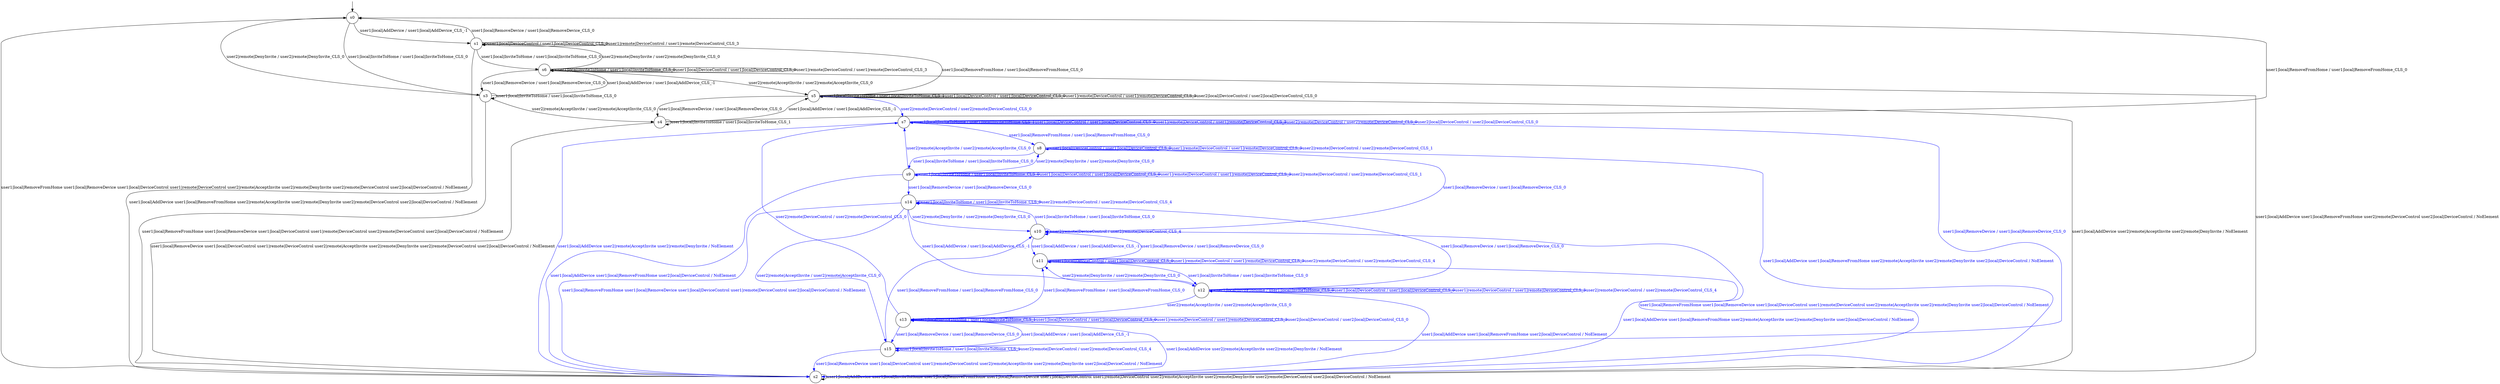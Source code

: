 digraph g {

	s0 [shape="circle" label="s0"];
	s1 [shape="circle" label="s1"];
	s2 [shape="circle" label="s2"];
	s3 [shape="circle" label="s3"];
	s4 [shape="circle" label="s4"];
	s5 [shape="circle" label="s5"];
	s6 [shape="circle" label="s6"];
	s7 [shape="circle" label="s7"];
	s8 [shape="circle" label="s8"];
	s9 [shape="circle" label="s9"];
	s10 [shape="circle" label="s10"];
	s11 [shape="circle" label="s11"];
	s12 [shape="circle" label="s12"];
	s13 [shape="circle" label="s13"];
	s14 [shape="circle" label="s14"];
	s15 [shape="circle" label="s15"];
	s0 -> s1 [label="user1|local|AddDevice / user1|local|AddDevice_CLS_-1", color="black", fontcolor="black"];
	s0 -> s3 [label="user1|local|InviteToHome / user1|local|InviteToHome_CLS_0", color="black", fontcolor="black"];
	s0 -> s2 [label="user1|local|RemoveFromHome user1|local|RemoveDevice user1|local|DeviceControl user1|remote|DeviceControl user2|remote|AcceptInvite user2|remote|DenyInvite user2|remote|DeviceControl user2|local|DeviceControl / NoElement", color="black", fontcolor="black"];
	s1 -> s2 [label="user1|local|AddDevice user1|local|RemoveFromHome user2|remote|AcceptInvite user2|remote|DenyInvite user2|remote|DeviceControl user2|local|DeviceControl / NoElement", color="black", fontcolor="black"];
	s1 -> s6 [label="user1|local|InviteToHome / user1|local|InviteToHome_CLS_0", color="black", fontcolor="black"];
	s1 -> s0 [label="user1|local|RemoveDevice / user1|local|RemoveDevice_CLS_0", color="black", fontcolor="black"];
	s1 -> s1 [label="user1|local|DeviceControl / user1|local|DeviceControl_CLS_0", color="black", fontcolor="black"];
	s1 -> s1 [label="user1|remote|DeviceControl / user1|remote|DeviceControl_CLS_3", color="black", fontcolor="black"];
	s2 -> s2 [label="user1|local|AddDevice user1|local|InviteToHome user1|local|RemoveFromHome user1|local|RemoveDevice user1|local|DeviceControl user1|remote|DeviceControl user2|remote|AcceptInvite user2|remote|DenyInvite user2|remote|DeviceControl user2|local|DeviceControl / NoElement", color="black", fontcolor="black"];
	s3 -> s6 [label="user1|local|AddDevice / user1|local|AddDevice_CLS_-1", color="black", fontcolor="black"];
	s3 -> s3 [label="user1|local|InviteToHome / user1|local|InviteToHome_CLS_0", color="black", fontcolor="black"];
	s3 -> s2 [label="user1|local|RemoveFromHome user1|local|RemoveDevice user1|local|DeviceControl user1|remote|DeviceControl user2|remote|DeviceControl user2|local|DeviceControl / NoElement", color="black", fontcolor="black"];
	s3 -> s4 [label="user2|remote|AcceptInvite / user2|remote|AcceptInvite_CLS_0", color="black", fontcolor="black"];
	s3 -> s0 [label="user2|remote|DenyInvite / user2|remote|DenyInvite_CLS_0", color="black", fontcolor="black"];
	s4 -> s5 [label="user1|local|AddDevice / user1|local|AddDevice_CLS_-1", color="black", fontcolor="black"];
	s4 -> s4 [label="user1|local|InviteToHome / user1|local|InviteToHome_CLS_1", color="black", fontcolor="black"];
	s4 -> s0 [label="user1|local|RemoveFromHome / user1|local|RemoveFromHome_CLS_0", color="black", fontcolor="black"];
	s4 -> s2 [label="user1|local|RemoveDevice user1|local|DeviceControl user1|remote|DeviceControl user2|remote|AcceptInvite user2|remote|DenyInvite user2|remote|DeviceControl user2|local|DeviceControl / NoElement", color="black", fontcolor="black"];
	s5 -> s2 [label="user1|local|AddDevice user2|remote|AcceptInvite user2|remote|DenyInvite / NoElement", color="black", fontcolor="black"];
	s5 -> s5 [label="user1|local|InviteToHome / user1|local|InviteToHome_CLS_1", color="black", fontcolor="black"];
	s5 -> s5 [label="user1|local|DeviceControl / user1|local|DeviceControl_CLS_0", color="black", fontcolor="black"];
	s5 -> s5 [label="user1|remote|DeviceControl / user1|remote|DeviceControl_CLS_3", color="black", fontcolor="black"];
	s5 -> s5 [label="user2|local|DeviceControl / user2|local|DeviceControl_CLS_0", color="black", fontcolor="black"];
	s5 -> s1 [label="user1|local|RemoveFromHome / user1|local|RemoveFromHome_CLS_0", color="black", fontcolor="black"];
	s5 -> s4 [label="user1|local|RemoveDevice / user1|local|RemoveDevice_CLS_0", color="black", fontcolor="black"];
	s5 -> s7 [label="user2|remote|DeviceControl / user2|remote|DeviceControl_CLS_0", color="blue", fontcolor="blue"];
	s6 -> s2 [label="user1|local|AddDevice user1|local|RemoveFromHome user2|remote|DeviceControl user2|local|DeviceControl / NoElement", color="black", fontcolor="black"];
	s6 -> s6 [label="user1|local|InviteToHome / user1|local|InviteToHome_CLS_0", color="black", fontcolor="black"];
	s6 -> s6 [label="user1|local|DeviceControl / user1|local|DeviceControl_CLS_0", color="black", fontcolor="black"];
	s6 -> s6 [label="user1|remote|DeviceControl / user1|remote|DeviceControl_CLS_3", color="black", fontcolor="black"];
	s6 -> s3 [label="user1|local|RemoveDevice / user1|local|RemoveDevice_CLS_0", color="black", fontcolor="black"];
	s6 -> s5 [label="user2|remote|AcceptInvite / user2|remote|AcceptInvite_CLS_0", color="black", fontcolor="black"];
	s6 -> s1 [label="user2|remote|DenyInvite / user2|remote|DenyInvite_CLS_0", color="black", fontcolor="black"];
	s7 -> s2 [label="user1|local|AddDevice user2|remote|AcceptInvite user2|remote|DenyInvite / NoElement", color="blue", fontcolor="blue"];
	s7 -> s7 [label="user1|local|InviteToHome / user1|local|InviteToHome_CLS_1", color="blue", fontcolor="blue"];
	s7 -> s7 [label="user1|local|DeviceControl / user1|local|DeviceControl_CLS_0", color="blue", fontcolor="blue"];
	s7 -> s7 [label="user1|remote|DeviceControl / user1|remote|DeviceControl_CLS_3", color="blue", fontcolor="blue"];
	s7 -> s7 [label="user2|remote|DeviceControl / user2|remote|DeviceControl_CLS_0", color="blue", fontcolor="blue"];
	s7 -> s7 [label="user2|local|DeviceControl / user2|local|DeviceControl_CLS_0", color="blue", fontcolor="blue"];
	s7 -> s8 [label="user1|local|RemoveFromHome / user1|local|RemoveFromHome_CLS_0", color="blue", fontcolor="blue"];
	s7 -> s15 [label="user1|local|RemoveDevice / user1|local|RemoveDevice_CLS_0", color="blue", fontcolor="blue"];
	s8 -> s2 [label="user1|local|AddDevice user1|local|RemoveFromHome user2|remote|AcceptInvite user2|remote|DenyInvite user2|local|DeviceControl / NoElement", color="blue", fontcolor="blue"];
	s8 -> s9 [label="user1|local|InviteToHome / user1|local|InviteToHome_CLS_0", color="blue", fontcolor="blue"];
	s8 -> s10 [label="user1|local|RemoveDevice / user1|local|RemoveDevice_CLS_0", color="blue", fontcolor="blue"];
	s8 -> s8 [label="user1|local|DeviceControl / user1|local|DeviceControl_CLS_0", color="blue", fontcolor="blue"];
	s8 -> s8 [label="user1|remote|DeviceControl / user1|remote|DeviceControl_CLS_3", color="blue", fontcolor="blue"];
	s8 -> s8 [label="user2|remote|DeviceControl / user2|remote|DeviceControl_CLS_1", color="blue", fontcolor="blue"];
	s9 -> s2 [label="user1|local|AddDevice user1|local|RemoveFromHome user2|local|DeviceControl / NoElement", color="blue", fontcolor="blue"];
	s9 -> s9 [label="user1|local|InviteToHome / user1|local|InviteToHome_CLS_0", color="blue", fontcolor="blue"];
	s9 -> s9 [label="user1|local|DeviceControl / user1|local|DeviceControl_CLS_0", color="blue", fontcolor="blue"];
	s9 -> s9 [label="user1|remote|DeviceControl / user1|remote|DeviceControl_CLS_3", color="blue", fontcolor="blue"];
	s9 -> s9 [label="user2|remote|DeviceControl / user2|remote|DeviceControl_CLS_1", color="blue", fontcolor="blue"];
	s9 -> s14 [label="user1|local|RemoveDevice / user1|local|RemoveDevice_CLS_0", color="blue", fontcolor="blue"];
	s9 -> s7 [label="user2|remote|AcceptInvite / user2|remote|AcceptInvite_CLS_0", color="blue", fontcolor="blue"];
	s9 -> s8 [label="user2|remote|DenyInvite / user2|remote|DenyInvite_CLS_0", color="blue", fontcolor="blue"];
	s10 -> s11 [label="user1|local|AddDevice / user1|local|AddDevice_CLS_-1", color="blue", fontcolor="blue"];
	s10 -> s14 [label="user1|local|InviteToHome / user1|local|InviteToHome_CLS_0", color="blue", fontcolor="blue"];
	s10 -> s2 [label="user1|local|RemoveFromHome user1|local|RemoveDevice user1|local|DeviceControl user1|remote|DeviceControl user2|remote|AcceptInvite user2|remote|DenyInvite user2|local|DeviceControl / NoElement", color="blue", fontcolor="blue"];
	s10 -> s10 [label="user2|remote|DeviceControl / user2|remote|DeviceControl_CLS_4", color="blue", fontcolor="blue"];
	s11 -> s2 [label="user1|local|AddDevice user1|local|RemoveFromHome user2|remote|AcceptInvite user2|remote|DenyInvite user2|local|DeviceControl / NoElement", color="blue", fontcolor="blue"];
	s11 -> s12 [label="user1|local|InviteToHome / user1|local|InviteToHome_CLS_0", color="blue", fontcolor="blue"];
	s11 -> s10 [label="user1|local|RemoveDevice / user1|local|RemoveDevice_CLS_0", color="blue", fontcolor="blue"];
	s11 -> s11 [label="user1|local|DeviceControl / user1|local|DeviceControl_CLS_0", color="blue", fontcolor="blue"];
	s11 -> s11 [label="user1|remote|DeviceControl / user1|remote|DeviceControl_CLS_3", color="blue", fontcolor="blue"];
	s11 -> s11 [label="user2|remote|DeviceControl / user2|remote|DeviceControl_CLS_4", color="blue", fontcolor="blue"];
	s12 -> s2 [label="user1|local|AddDevice user1|local|RemoveFromHome user2|local|DeviceControl / NoElement", color="blue", fontcolor="blue"];
	s12 -> s12 [label="user1|local|InviteToHome / user1|local|InviteToHome_CLS_0", color="blue", fontcolor="blue"];
	s12 -> s12 [label="user1|local|DeviceControl / user1|local|DeviceControl_CLS_0", color="blue", fontcolor="blue"];
	s12 -> s12 [label="user1|remote|DeviceControl / user1|remote|DeviceControl_CLS_3", color="blue", fontcolor="blue"];
	s12 -> s12 [label="user2|remote|DeviceControl / user2|remote|DeviceControl_CLS_4", color="blue", fontcolor="blue"];
	s12 -> s14 [label="user1|local|RemoveDevice / user1|local|RemoveDevice_CLS_0", color="blue", fontcolor="blue"];
	s12 -> s13 [label="user2|remote|AcceptInvite / user2|remote|AcceptInvite_CLS_0", color="blue", fontcolor="blue"];
	s12 -> s11 [label="user2|remote|DenyInvite / user2|remote|DenyInvite_CLS_0", color="blue", fontcolor="blue"];
	s13 -> s2 [label="user1|local|AddDevice user2|remote|AcceptInvite user2|remote|DenyInvite / NoElement", color="blue", fontcolor="blue"];
	s13 -> s13 [label="user1|local|InviteToHome / user1|local|InviteToHome_CLS_1", color="blue", fontcolor="blue"];
	s13 -> s13 [label="user1|local|DeviceControl / user1|local|DeviceControl_CLS_0", color="blue", fontcolor="blue"];
	s13 -> s13 [label="user1|remote|DeviceControl / user1|remote|DeviceControl_CLS_3", color="blue", fontcolor="blue"];
	s13 -> s13 [label="user2|local|DeviceControl / user2|local|DeviceControl_CLS_0", color="blue", fontcolor="blue"];
	s13 -> s11 [label="user1|local|RemoveFromHome / user1|local|RemoveFromHome_CLS_0", color="blue", fontcolor="blue"];
	s13 -> s15 [label="user1|local|RemoveDevice / user1|local|RemoveDevice_CLS_0", color="blue", fontcolor="blue"];
	s13 -> s7 [label="user2|remote|DeviceControl / user2|remote|DeviceControl_CLS_0", color="blue", fontcolor="blue"];
	s14 -> s12 [label="user1|local|AddDevice / user1|local|AddDevice_CLS_-1", color="blue", fontcolor="blue"];
	s14 -> s14 [label="user1|local|InviteToHome / user1|local|InviteToHome_CLS_0", color="blue", fontcolor="blue"];
	s14 -> s14 [label="user2|remote|DeviceControl / user2|remote|DeviceControl_CLS_4", color="blue", fontcolor="blue"];
	s14 -> s2 [label="user1|local|RemoveFromHome user1|local|RemoveDevice user1|local|DeviceControl user1|remote|DeviceControl user2|local|DeviceControl / NoElement", color="blue", fontcolor="blue"];
	s14 -> s15 [label="user2|remote|AcceptInvite / user2|remote|AcceptInvite_CLS_0", color="blue", fontcolor="blue"];
	s14 -> s10 [label="user2|remote|DenyInvite / user2|remote|DenyInvite_CLS_0", color="blue", fontcolor="blue"];
	s15 -> s13 [label="user1|local|AddDevice / user1|local|AddDevice_CLS_-1", color="blue", fontcolor="blue"];
	s15 -> s15 [label="user1|local|InviteToHome / user1|local|InviteToHome_CLS_1", color="blue", fontcolor="blue"];
	s15 -> s15 [label="user2|remote|DeviceControl / user2|remote|DeviceControl_CLS_4", color="blue", fontcolor="blue"];
	s15 -> s10 [label="user1|local|RemoveFromHome / user1|local|RemoveFromHome_CLS_0", color="blue", fontcolor="blue"];
	s15 -> s2 [label="user1|local|RemoveDevice user1|local|DeviceControl user1|remote|DeviceControl user2|remote|AcceptInvite user2|remote|DenyInvite user2|local|DeviceControl / NoElement", color="blue", fontcolor="blue"];

__start0 [label="" shape="none" width="0" height="0"];
__start0 -> s0;

}
